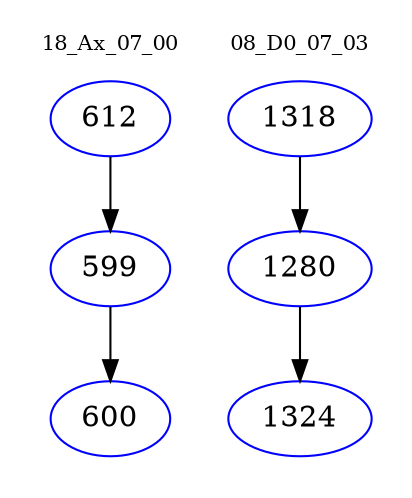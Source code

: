 digraph{
subgraph cluster_0 {
color = white
label = "18_Ax_07_00";
fontsize=10;
T0_612 [label="612", color="blue"]
T0_612 -> T0_599 [color="black"]
T0_599 [label="599", color="blue"]
T0_599 -> T0_600 [color="black"]
T0_600 [label="600", color="blue"]
}
subgraph cluster_1 {
color = white
label = "08_D0_07_03";
fontsize=10;
T1_1318 [label="1318", color="blue"]
T1_1318 -> T1_1280 [color="black"]
T1_1280 [label="1280", color="blue"]
T1_1280 -> T1_1324 [color="black"]
T1_1324 [label="1324", color="blue"]
}
}
